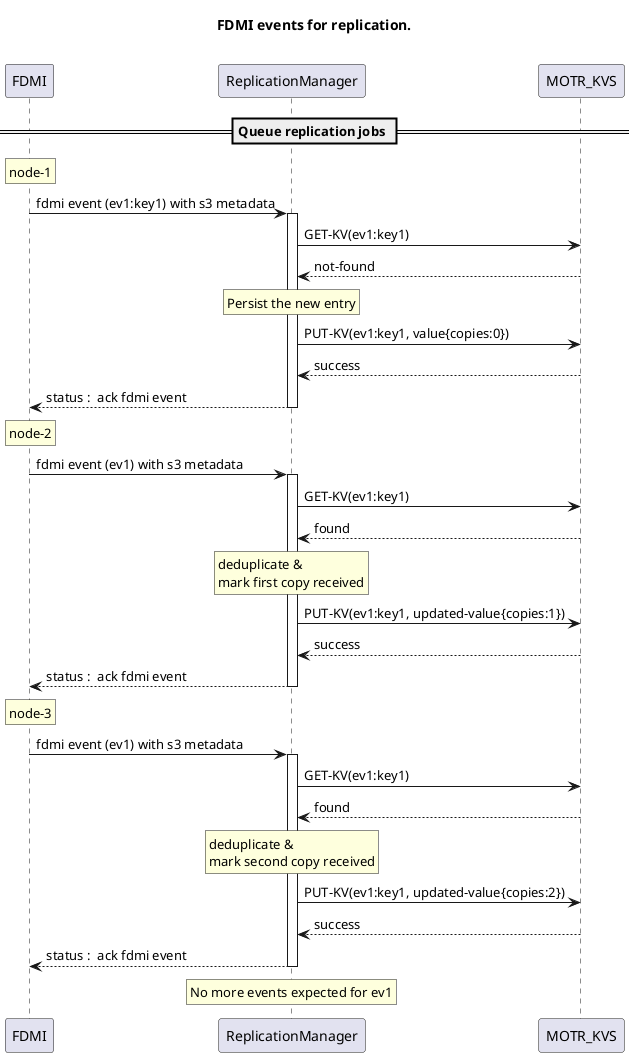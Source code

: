 @startuml

title FDMI events for replication.\n

== Queue replication jobs ==

rnote over FDMI: node-1
FDMI -> ReplicationManager: fdmi event (ev1:key1) with s3 metadata
activate ReplicationManager
ReplicationManager -> MOTR_KVS : GET-KV(ev1:key1)
MOTR_KVS --> ReplicationManager : not-found
rnote over ReplicationManager: Persist the new entry
ReplicationManager -> MOTR_KVS : PUT-KV(ev1:key1, value{copies:0})
MOTR_KVS --> ReplicationManager : success

return status :  ack fdmi event


rnote over FDMI: node-2
FDMI -> ReplicationManager: fdmi event (ev1) with s3 metadata
activate ReplicationManager
ReplicationManager -> MOTR_KVS : GET-KV(ev1:key1)
MOTR_KVS --> ReplicationManager : found
rnote over ReplicationManager: deduplicate &\nmark first copy received
ReplicationManager -> MOTR_KVS : PUT-KV(ev1:key1, updated-value{copies:1})
MOTR_KVS --> ReplicationManager : success
return status :  ack fdmi event

rnote over FDMI: node-3
FDMI -> ReplicationManager: fdmi event (ev1) with s3 metadata
activate ReplicationManager
ReplicationManager -> MOTR_KVS : GET-KV(ev1:key1)
MOTR_KVS --> ReplicationManager : found
rnote over ReplicationManager: deduplicate &\nmark second copy received
ReplicationManager -> MOTR_KVS : PUT-KV(ev1:key1, updated-value{copies:2})
MOTR_KVS --> ReplicationManager : success
return status :  ack fdmi event

rnote over ReplicationManager: No more events expected for ev1

@enduml
